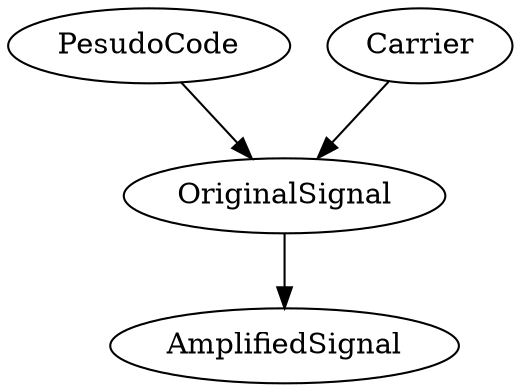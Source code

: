 digraph {
        //node definition
        p [label=PesudoCode]
        c [label=Carrier]
        os [label=OriginalSignal]
        as [label=AmplifiedSignal]

        //connection definition
        p -> os
        c -> os
        os -> as
}